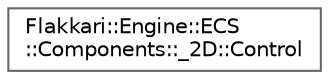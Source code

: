 digraph "Graphical Class Hierarchy"
{
 // LATEX_PDF_SIZE
  bgcolor="transparent";
  edge [fontname=Helvetica,fontsize=10,labelfontname=Helvetica,labelfontsize=10];
  node [fontname=Helvetica,fontsize=10,shape=box,height=0.2,width=0.4];
  rankdir="LR";
  Node0 [id="Node000000",label="Flakkari::Engine::ECS\l::Components::_2D::Control",height=0.2,width=0.4,color="grey40", fillcolor="white", style="filled",URL="$db/d4e/structFlakkari_1_1Engine_1_1ECS_1_1Components_1_1__2D_1_1Control.html",tooltip="Control component for 2D entities (player, enemies, etc...)"];
}
